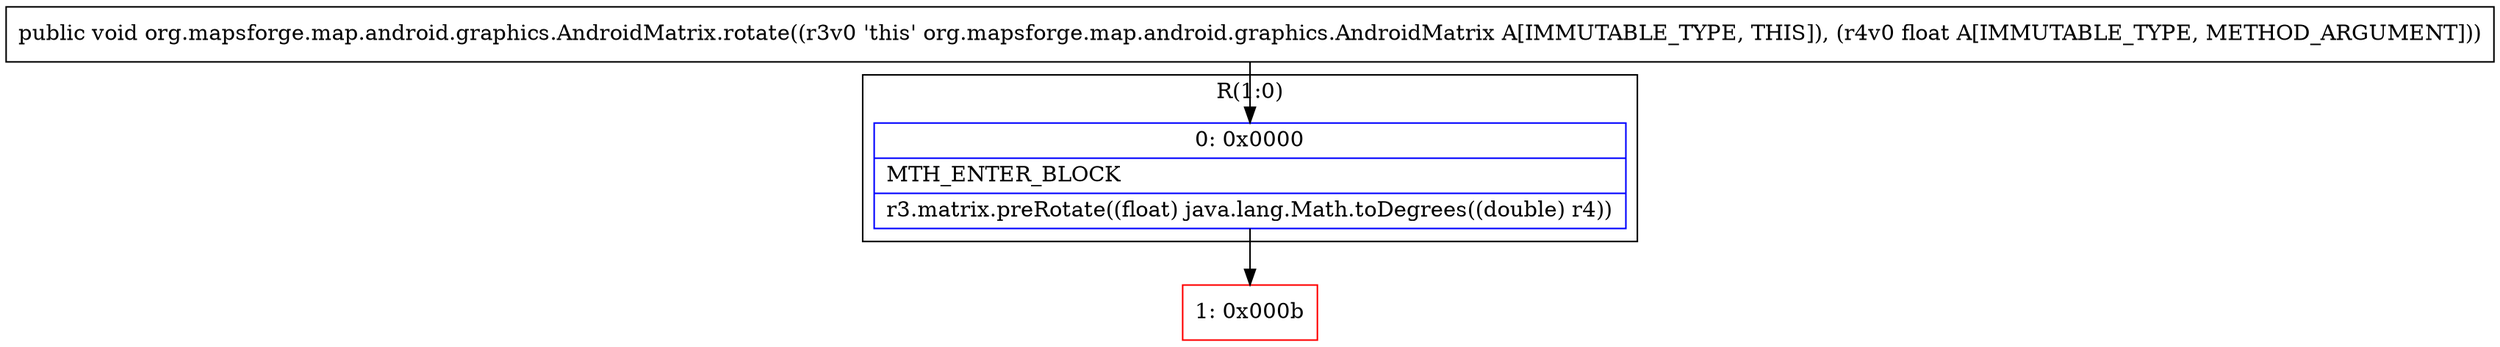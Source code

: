 digraph "CFG fororg.mapsforge.map.android.graphics.AndroidMatrix.rotate(F)V" {
subgraph cluster_Region_1449883019 {
label = "R(1:0)";
node [shape=record,color=blue];
Node_0 [shape=record,label="{0\:\ 0x0000|MTH_ENTER_BLOCK\l|r3.matrix.preRotate((float) java.lang.Math.toDegrees((double) r4))\l}"];
}
Node_1 [shape=record,color=red,label="{1\:\ 0x000b}"];
MethodNode[shape=record,label="{public void org.mapsforge.map.android.graphics.AndroidMatrix.rotate((r3v0 'this' org.mapsforge.map.android.graphics.AndroidMatrix A[IMMUTABLE_TYPE, THIS]), (r4v0 float A[IMMUTABLE_TYPE, METHOD_ARGUMENT])) }"];
MethodNode -> Node_0;
Node_0 -> Node_1;
}

